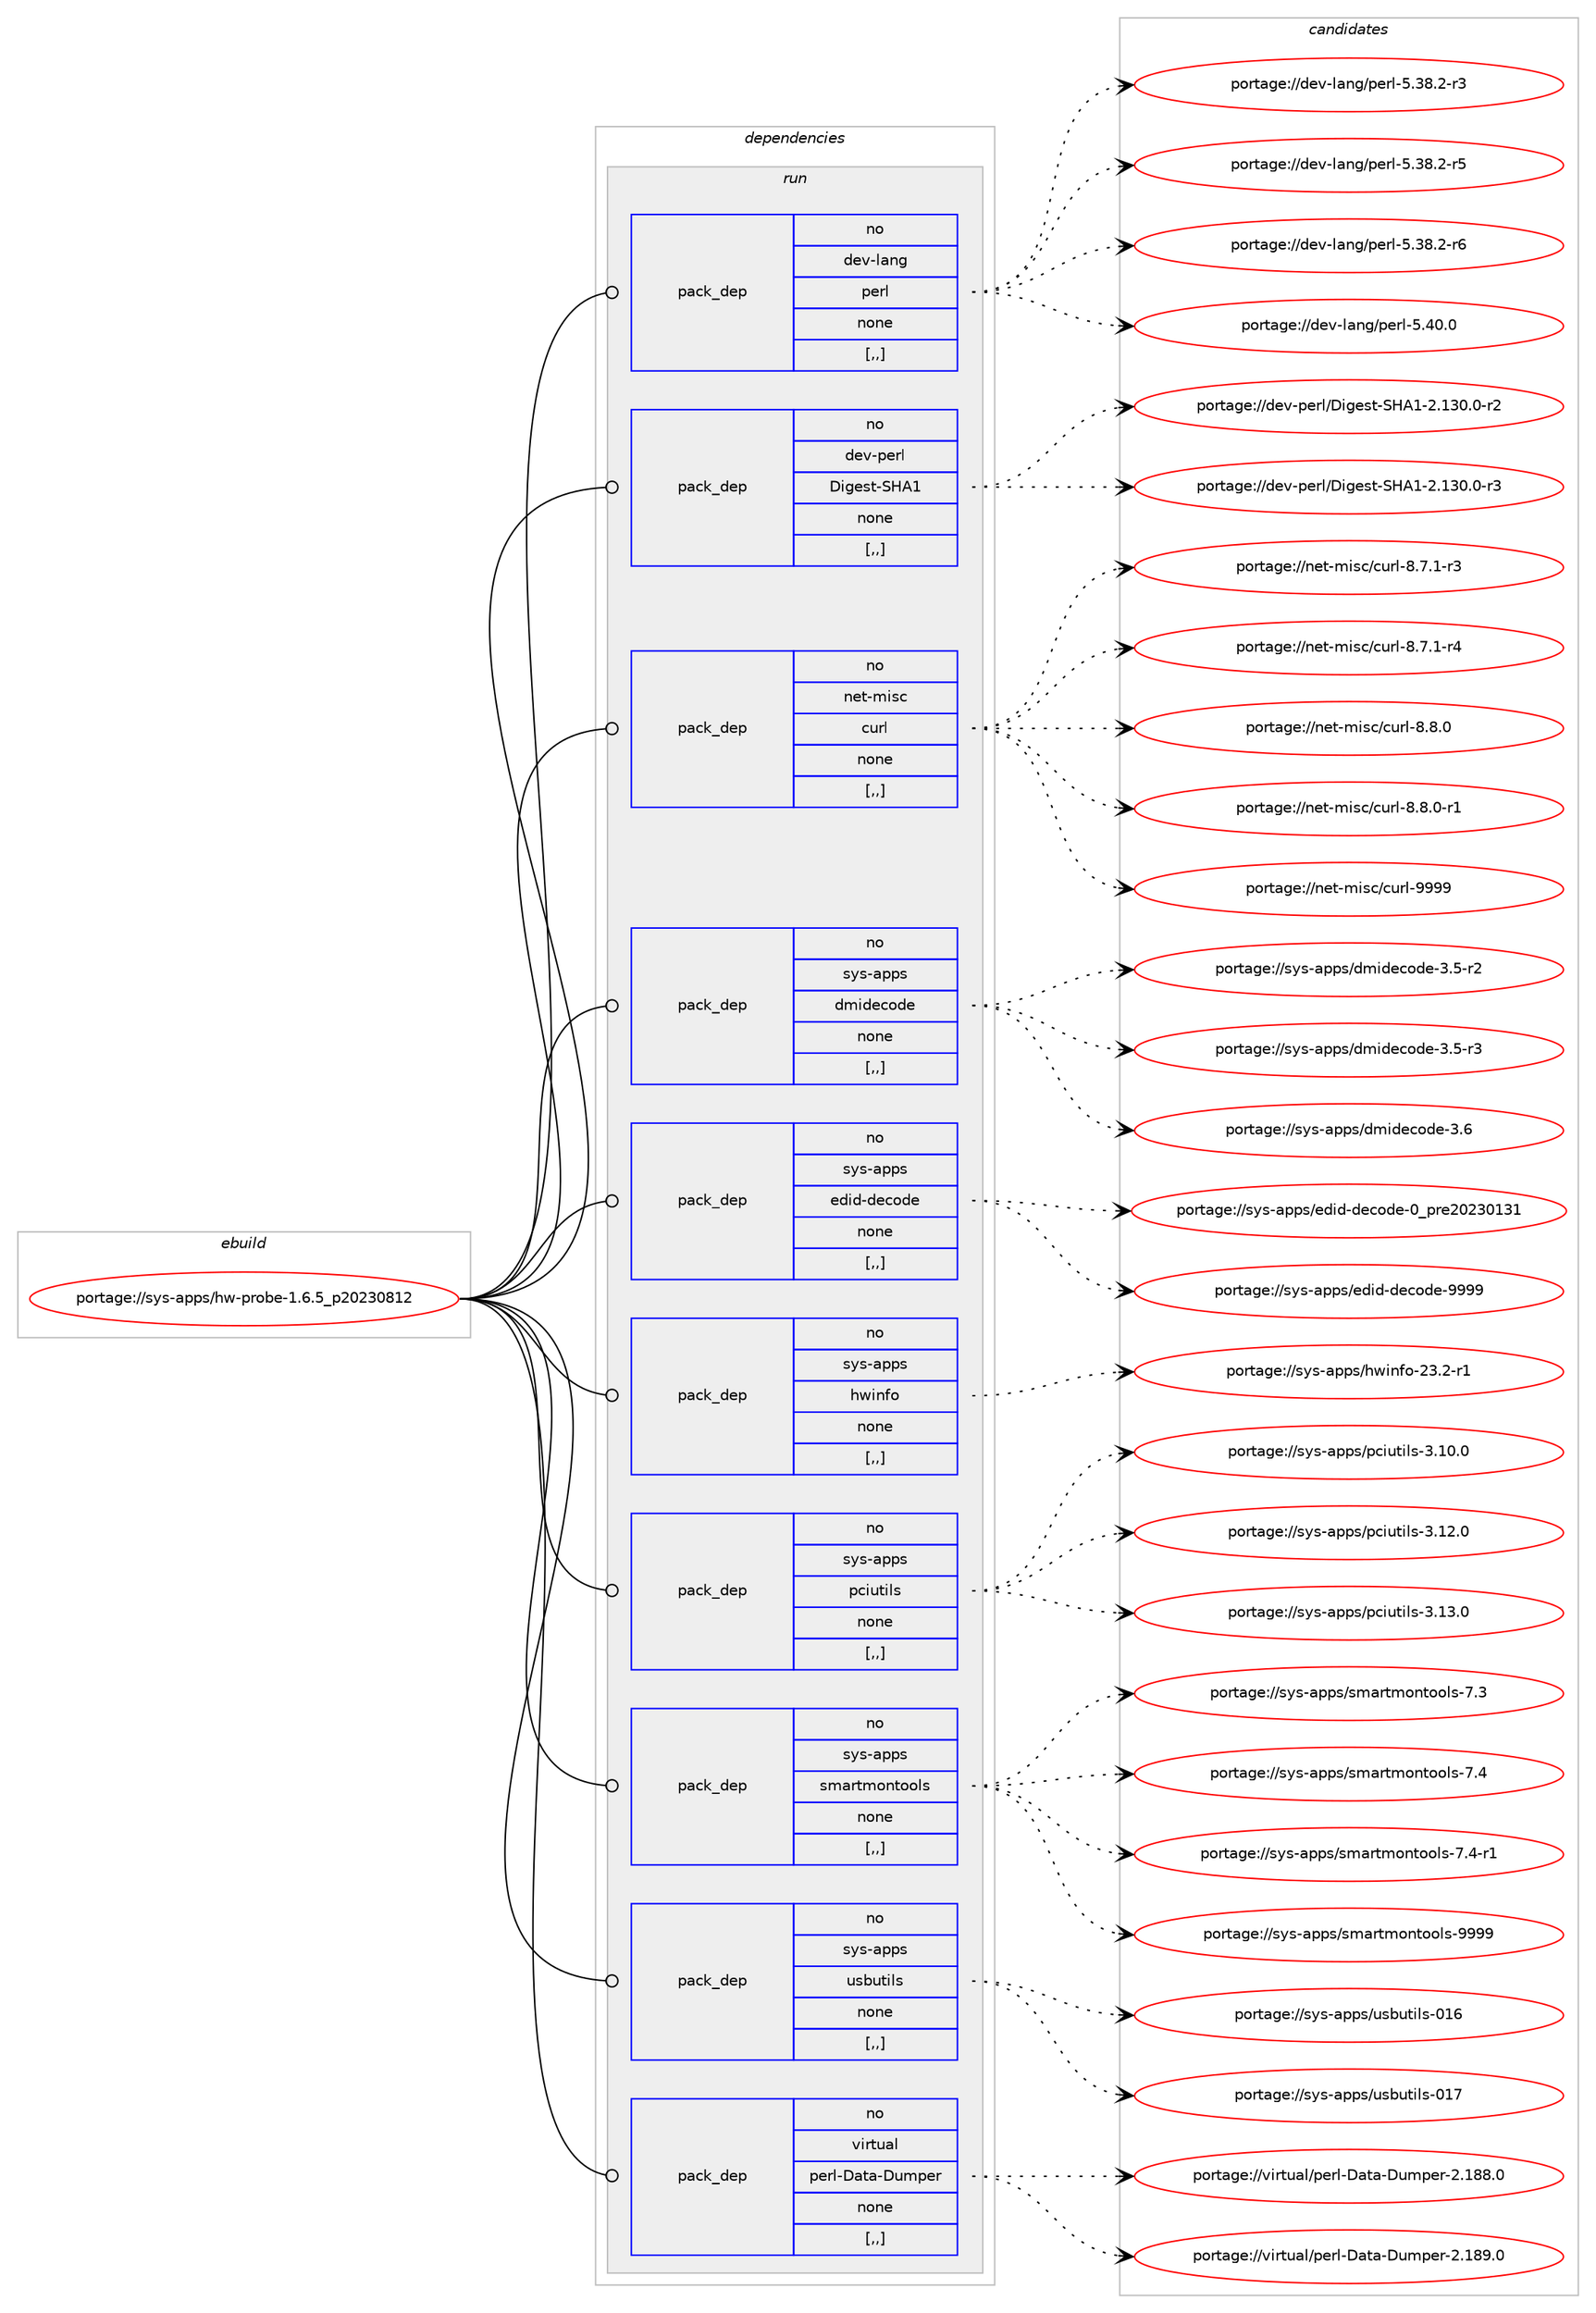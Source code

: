 digraph prolog {

# *************
# Graph options
# *************

newrank=true;
concentrate=true;
compound=true;
graph [rankdir=LR,fontname=Helvetica,fontsize=10,ranksep=1.5];#, ranksep=2.5, nodesep=0.2];
edge  [arrowhead=vee];
node  [fontname=Helvetica,fontsize=10];

# **********
# The ebuild
# **********

subgraph cluster_leftcol {
color=gray;
rank=same;
label=<<i>ebuild</i>>;
id [label="portage://sys-apps/hw-probe-1.6.5_p20230812", color=red, width=4, href="../sys-apps/hw-probe-1.6.5_p20230812.svg"];
}

# ****************
# The dependencies
# ****************

subgraph cluster_midcol {
color=gray;
label=<<i>dependencies</i>>;
subgraph cluster_compile {
fillcolor="#eeeeee";
style=filled;
label=<<i>compile</i>>;
}
subgraph cluster_compileandrun {
fillcolor="#eeeeee";
style=filled;
label=<<i>compile and run</i>>;
}
subgraph cluster_run {
fillcolor="#eeeeee";
style=filled;
label=<<i>run</i>>;
subgraph pack299516 {
dependency410766 [label=<<TABLE BORDER="0" CELLBORDER="1" CELLSPACING="0" CELLPADDING="4" WIDTH="220"><TR><TD ROWSPAN="6" CELLPADDING="30">pack_dep</TD></TR><TR><TD WIDTH="110">no</TD></TR><TR><TD>dev-lang</TD></TR><TR><TD>perl</TD></TR><TR><TD>none</TD></TR><TR><TD>[,,]</TD></TR></TABLE>>, shape=none, color=blue];
}
id:e -> dependency410766:w [weight=20,style="solid",arrowhead="odot"];
subgraph pack299517 {
dependency410767 [label=<<TABLE BORDER="0" CELLBORDER="1" CELLSPACING="0" CELLPADDING="4" WIDTH="220"><TR><TD ROWSPAN="6" CELLPADDING="30">pack_dep</TD></TR><TR><TD WIDTH="110">no</TD></TR><TR><TD>dev-perl</TD></TR><TR><TD>Digest-SHA1</TD></TR><TR><TD>none</TD></TR><TR><TD>[,,]</TD></TR></TABLE>>, shape=none, color=blue];
}
id:e -> dependency410767:w [weight=20,style="solid",arrowhead="odot"];
subgraph pack299518 {
dependency410768 [label=<<TABLE BORDER="0" CELLBORDER="1" CELLSPACING="0" CELLPADDING="4" WIDTH="220"><TR><TD ROWSPAN="6" CELLPADDING="30">pack_dep</TD></TR><TR><TD WIDTH="110">no</TD></TR><TR><TD>net-misc</TD></TR><TR><TD>curl</TD></TR><TR><TD>none</TD></TR><TR><TD>[,,]</TD></TR></TABLE>>, shape=none, color=blue];
}
id:e -> dependency410768:w [weight=20,style="solid",arrowhead="odot"];
subgraph pack299519 {
dependency410769 [label=<<TABLE BORDER="0" CELLBORDER="1" CELLSPACING="0" CELLPADDING="4" WIDTH="220"><TR><TD ROWSPAN="6" CELLPADDING="30">pack_dep</TD></TR><TR><TD WIDTH="110">no</TD></TR><TR><TD>sys-apps</TD></TR><TR><TD>dmidecode</TD></TR><TR><TD>none</TD></TR><TR><TD>[,,]</TD></TR></TABLE>>, shape=none, color=blue];
}
id:e -> dependency410769:w [weight=20,style="solid",arrowhead="odot"];
subgraph pack299520 {
dependency410770 [label=<<TABLE BORDER="0" CELLBORDER="1" CELLSPACING="0" CELLPADDING="4" WIDTH="220"><TR><TD ROWSPAN="6" CELLPADDING="30">pack_dep</TD></TR><TR><TD WIDTH="110">no</TD></TR><TR><TD>sys-apps</TD></TR><TR><TD>edid-decode</TD></TR><TR><TD>none</TD></TR><TR><TD>[,,]</TD></TR></TABLE>>, shape=none, color=blue];
}
id:e -> dependency410770:w [weight=20,style="solid",arrowhead="odot"];
subgraph pack299521 {
dependency410771 [label=<<TABLE BORDER="0" CELLBORDER="1" CELLSPACING="0" CELLPADDING="4" WIDTH="220"><TR><TD ROWSPAN="6" CELLPADDING="30">pack_dep</TD></TR><TR><TD WIDTH="110">no</TD></TR><TR><TD>sys-apps</TD></TR><TR><TD>hwinfo</TD></TR><TR><TD>none</TD></TR><TR><TD>[,,]</TD></TR></TABLE>>, shape=none, color=blue];
}
id:e -> dependency410771:w [weight=20,style="solid",arrowhead="odot"];
subgraph pack299522 {
dependency410772 [label=<<TABLE BORDER="0" CELLBORDER="1" CELLSPACING="0" CELLPADDING="4" WIDTH="220"><TR><TD ROWSPAN="6" CELLPADDING="30">pack_dep</TD></TR><TR><TD WIDTH="110">no</TD></TR><TR><TD>sys-apps</TD></TR><TR><TD>pciutils</TD></TR><TR><TD>none</TD></TR><TR><TD>[,,]</TD></TR></TABLE>>, shape=none, color=blue];
}
id:e -> dependency410772:w [weight=20,style="solid",arrowhead="odot"];
subgraph pack299523 {
dependency410773 [label=<<TABLE BORDER="0" CELLBORDER="1" CELLSPACING="0" CELLPADDING="4" WIDTH="220"><TR><TD ROWSPAN="6" CELLPADDING="30">pack_dep</TD></TR><TR><TD WIDTH="110">no</TD></TR><TR><TD>sys-apps</TD></TR><TR><TD>smartmontools</TD></TR><TR><TD>none</TD></TR><TR><TD>[,,]</TD></TR></TABLE>>, shape=none, color=blue];
}
id:e -> dependency410773:w [weight=20,style="solid",arrowhead="odot"];
subgraph pack299524 {
dependency410774 [label=<<TABLE BORDER="0" CELLBORDER="1" CELLSPACING="0" CELLPADDING="4" WIDTH="220"><TR><TD ROWSPAN="6" CELLPADDING="30">pack_dep</TD></TR><TR><TD WIDTH="110">no</TD></TR><TR><TD>sys-apps</TD></TR><TR><TD>usbutils</TD></TR><TR><TD>none</TD></TR><TR><TD>[,,]</TD></TR></TABLE>>, shape=none, color=blue];
}
id:e -> dependency410774:w [weight=20,style="solid",arrowhead="odot"];
subgraph pack299525 {
dependency410775 [label=<<TABLE BORDER="0" CELLBORDER="1" CELLSPACING="0" CELLPADDING="4" WIDTH="220"><TR><TD ROWSPAN="6" CELLPADDING="30">pack_dep</TD></TR><TR><TD WIDTH="110">no</TD></TR><TR><TD>virtual</TD></TR><TR><TD>perl-Data-Dumper</TD></TR><TR><TD>none</TD></TR><TR><TD>[,,]</TD></TR></TABLE>>, shape=none, color=blue];
}
id:e -> dependency410775:w [weight=20,style="solid",arrowhead="odot"];
}
}

# **************
# The candidates
# **************

subgraph cluster_choices {
rank=same;
color=gray;
label=<<i>candidates</i>>;

subgraph choice299516 {
color=black;
nodesep=1;
choice100101118451089711010347112101114108455346515646504511451 [label="portage://dev-lang/perl-5.38.2-r3", color=red, width=4,href="../dev-lang/perl-5.38.2-r3.svg"];
choice100101118451089711010347112101114108455346515646504511453 [label="portage://dev-lang/perl-5.38.2-r5", color=red, width=4,href="../dev-lang/perl-5.38.2-r5.svg"];
choice100101118451089711010347112101114108455346515646504511454 [label="portage://dev-lang/perl-5.38.2-r6", color=red, width=4,href="../dev-lang/perl-5.38.2-r6.svg"];
choice10010111845108971101034711210111410845534652484648 [label="portage://dev-lang/perl-5.40.0", color=red, width=4,href="../dev-lang/perl-5.40.0.svg"];
dependency410766:e -> choice100101118451089711010347112101114108455346515646504511451:w [style=dotted,weight="100"];
dependency410766:e -> choice100101118451089711010347112101114108455346515646504511453:w [style=dotted,weight="100"];
dependency410766:e -> choice100101118451089711010347112101114108455346515646504511454:w [style=dotted,weight="100"];
dependency410766:e -> choice10010111845108971101034711210111410845534652484648:w [style=dotted,weight="100"];
}
subgraph choice299517 {
color=black;
nodesep=1;
choice100101118451121011141084768105103101115116458372654945504649514846484511450 [label="portage://dev-perl/Digest-SHA1-2.130.0-r2", color=red, width=4,href="../dev-perl/Digest-SHA1-2.130.0-r2.svg"];
choice100101118451121011141084768105103101115116458372654945504649514846484511451 [label="portage://dev-perl/Digest-SHA1-2.130.0-r3", color=red, width=4,href="../dev-perl/Digest-SHA1-2.130.0-r3.svg"];
dependency410767:e -> choice100101118451121011141084768105103101115116458372654945504649514846484511450:w [style=dotted,weight="100"];
dependency410767:e -> choice100101118451121011141084768105103101115116458372654945504649514846484511451:w [style=dotted,weight="100"];
}
subgraph choice299518 {
color=black;
nodesep=1;
choice110101116451091051159947991171141084556465546494511451 [label="portage://net-misc/curl-8.7.1-r3", color=red, width=4,href="../net-misc/curl-8.7.1-r3.svg"];
choice110101116451091051159947991171141084556465546494511452 [label="portage://net-misc/curl-8.7.1-r4", color=red, width=4,href="../net-misc/curl-8.7.1-r4.svg"];
choice11010111645109105115994799117114108455646564648 [label="portage://net-misc/curl-8.8.0", color=red, width=4,href="../net-misc/curl-8.8.0.svg"];
choice110101116451091051159947991171141084556465646484511449 [label="portage://net-misc/curl-8.8.0-r1", color=red, width=4,href="../net-misc/curl-8.8.0-r1.svg"];
choice110101116451091051159947991171141084557575757 [label="portage://net-misc/curl-9999", color=red, width=4,href="../net-misc/curl-9999.svg"];
dependency410768:e -> choice110101116451091051159947991171141084556465546494511451:w [style=dotted,weight="100"];
dependency410768:e -> choice110101116451091051159947991171141084556465546494511452:w [style=dotted,weight="100"];
dependency410768:e -> choice11010111645109105115994799117114108455646564648:w [style=dotted,weight="100"];
dependency410768:e -> choice110101116451091051159947991171141084556465646484511449:w [style=dotted,weight="100"];
dependency410768:e -> choice110101116451091051159947991171141084557575757:w [style=dotted,weight="100"];
}
subgraph choice299519 {
color=black;
nodesep=1;
choice11512111545971121121154710010910510010199111100101455146534511450 [label="portage://sys-apps/dmidecode-3.5-r2", color=red, width=4,href="../sys-apps/dmidecode-3.5-r2.svg"];
choice11512111545971121121154710010910510010199111100101455146534511451 [label="portage://sys-apps/dmidecode-3.5-r3", color=red, width=4,href="../sys-apps/dmidecode-3.5-r3.svg"];
choice1151211154597112112115471001091051001019911110010145514654 [label="portage://sys-apps/dmidecode-3.6", color=red, width=4,href="../sys-apps/dmidecode-3.6.svg"];
dependency410769:e -> choice11512111545971121121154710010910510010199111100101455146534511450:w [style=dotted,weight="100"];
dependency410769:e -> choice11512111545971121121154710010910510010199111100101455146534511451:w [style=dotted,weight="100"];
dependency410769:e -> choice1151211154597112112115471001091051001019911110010145514654:w [style=dotted,weight="100"];
}
subgraph choice299520 {
color=black;
nodesep=1;
choice11512111545971121121154710110010510045100101991111001014548951121141015048505148495149 [label="portage://sys-apps/edid-decode-0_pre20230131", color=red, width=4,href="../sys-apps/edid-decode-0_pre20230131.svg"];
choice11512111545971121121154710110010510045100101991111001014557575757 [label="portage://sys-apps/edid-decode-9999", color=red, width=4,href="../sys-apps/edid-decode-9999.svg"];
dependency410770:e -> choice11512111545971121121154710110010510045100101991111001014548951121141015048505148495149:w [style=dotted,weight="100"];
dependency410770:e -> choice11512111545971121121154710110010510045100101991111001014557575757:w [style=dotted,weight="100"];
}
subgraph choice299521 {
color=black;
nodesep=1;
choice11512111545971121121154710411910511010211145505146504511449 [label="portage://sys-apps/hwinfo-23.2-r1", color=red, width=4,href="../sys-apps/hwinfo-23.2-r1.svg"];
dependency410771:e -> choice11512111545971121121154710411910511010211145505146504511449:w [style=dotted,weight="100"];
}
subgraph choice299522 {
color=black;
nodesep=1;
choice1151211154597112112115471129910511711610510811545514649484648 [label="portage://sys-apps/pciutils-3.10.0", color=red, width=4,href="../sys-apps/pciutils-3.10.0.svg"];
choice1151211154597112112115471129910511711610510811545514649504648 [label="portage://sys-apps/pciutils-3.12.0", color=red, width=4,href="../sys-apps/pciutils-3.12.0.svg"];
choice1151211154597112112115471129910511711610510811545514649514648 [label="portage://sys-apps/pciutils-3.13.0", color=red, width=4,href="../sys-apps/pciutils-3.13.0.svg"];
dependency410772:e -> choice1151211154597112112115471129910511711610510811545514649484648:w [style=dotted,weight="100"];
dependency410772:e -> choice1151211154597112112115471129910511711610510811545514649504648:w [style=dotted,weight="100"];
dependency410772:e -> choice1151211154597112112115471129910511711610510811545514649514648:w [style=dotted,weight="100"];
}
subgraph choice299523 {
color=black;
nodesep=1;
choice1151211154597112112115471151099711411610911111011611111110811545554651 [label="portage://sys-apps/smartmontools-7.3", color=red, width=4,href="../sys-apps/smartmontools-7.3.svg"];
choice1151211154597112112115471151099711411610911111011611111110811545554652 [label="portage://sys-apps/smartmontools-7.4", color=red, width=4,href="../sys-apps/smartmontools-7.4.svg"];
choice11512111545971121121154711510997114116109111110116111111108115455546524511449 [label="portage://sys-apps/smartmontools-7.4-r1", color=red, width=4,href="../sys-apps/smartmontools-7.4-r1.svg"];
choice115121115459711211211547115109971141161091111101161111111081154557575757 [label="portage://sys-apps/smartmontools-9999", color=red, width=4,href="../sys-apps/smartmontools-9999.svg"];
dependency410773:e -> choice1151211154597112112115471151099711411610911111011611111110811545554651:w [style=dotted,weight="100"];
dependency410773:e -> choice1151211154597112112115471151099711411610911111011611111110811545554652:w [style=dotted,weight="100"];
dependency410773:e -> choice11512111545971121121154711510997114116109111110116111111108115455546524511449:w [style=dotted,weight="100"];
dependency410773:e -> choice115121115459711211211547115109971141161091111101161111111081154557575757:w [style=dotted,weight="100"];
}
subgraph choice299524 {
color=black;
nodesep=1;
choice1151211154597112112115471171159811711610510811545484954 [label="portage://sys-apps/usbutils-016", color=red, width=4,href="../sys-apps/usbutils-016.svg"];
choice1151211154597112112115471171159811711610510811545484955 [label="portage://sys-apps/usbutils-017", color=red, width=4,href="../sys-apps/usbutils-017.svg"];
dependency410774:e -> choice1151211154597112112115471171159811711610510811545484954:w [style=dotted,weight="100"];
dependency410774:e -> choice1151211154597112112115471171159811711610510811545484955:w [style=dotted,weight="100"];
}
subgraph choice299525 {
color=black;
nodesep=1;
choice11810511411611797108471121011141084568971169745681171091121011144550464956564648 [label="portage://virtual/perl-Data-Dumper-2.188.0", color=red, width=4,href="../virtual/perl-Data-Dumper-2.188.0.svg"];
choice11810511411611797108471121011141084568971169745681171091121011144550464956574648 [label="portage://virtual/perl-Data-Dumper-2.189.0", color=red, width=4,href="../virtual/perl-Data-Dumper-2.189.0.svg"];
dependency410775:e -> choice11810511411611797108471121011141084568971169745681171091121011144550464956564648:w [style=dotted,weight="100"];
dependency410775:e -> choice11810511411611797108471121011141084568971169745681171091121011144550464956574648:w [style=dotted,weight="100"];
}
}

}
